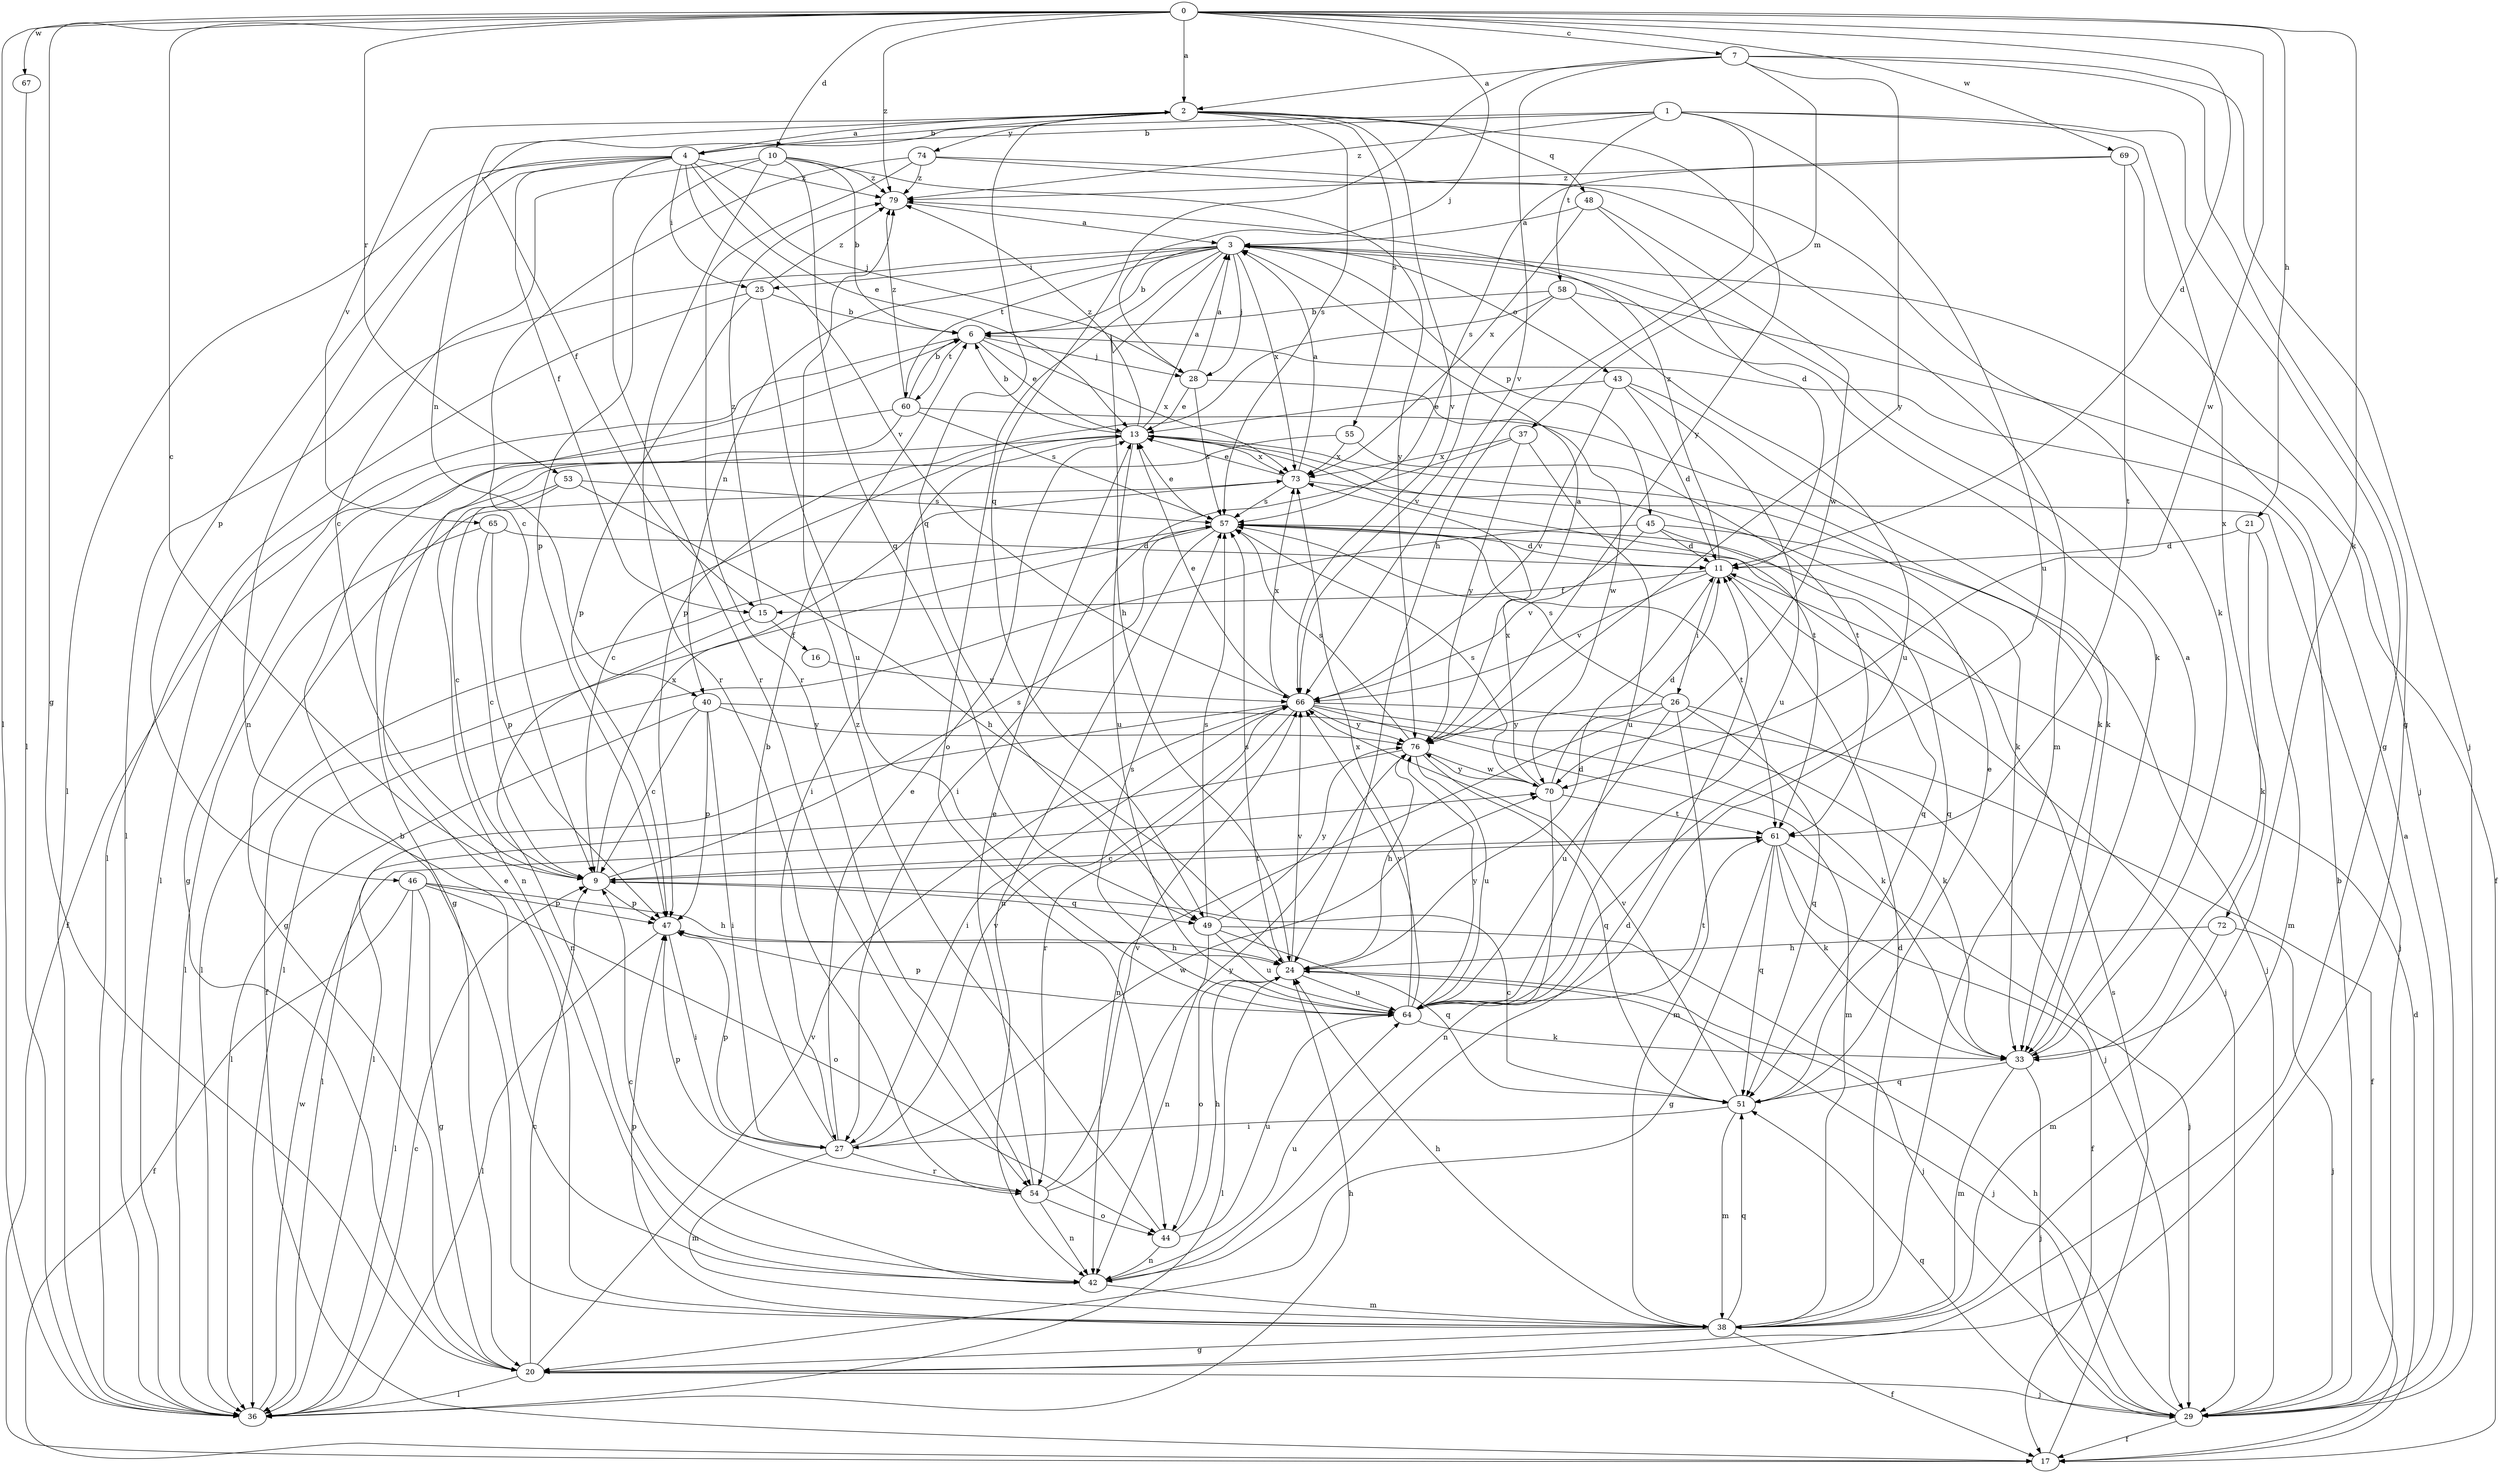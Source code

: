 strict digraph  {
0;
1;
2;
3;
4;
6;
7;
9;
10;
11;
13;
15;
16;
17;
20;
21;
24;
25;
26;
27;
28;
29;
33;
36;
37;
38;
40;
42;
43;
44;
45;
46;
47;
48;
49;
51;
53;
54;
55;
57;
58;
60;
61;
64;
65;
66;
67;
69;
70;
72;
73;
74;
76;
79;
0 -> 2  [label=a];
0 -> 7  [label=c];
0 -> 9  [label=c];
0 -> 10  [label=d];
0 -> 11  [label=d];
0 -> 20  [label=g];
0 -> 21  [label=h];
0 -> 28  [label=j];
0 -> 33  [label=k];
0 -> 36  [label=l];
0 -> 53  [label=r];
0 -> 67  [label=w];
0 -> 69  [label=w];
0 -> 70  [label=w];
0 -> 79  [label=z];
1 -> 4  [label=b];
1 -> 15  [label=f];
1 -> 20  [label=g];
1 -> 24  [label=h];
1 -> 58  [label=t];
1 -> 64  [label=u];
1 -> 72  [label=x];
1 -> 79  [label=z];
2 -> 4  [label=b];
2 -> 40  [label=n];
2 -> 48  [label=q];
2 -> 49  [label=q];
2 -> 55  [label=s];
2 -> 57  [label=s];
2 -> 65  [label=v];
2 -> 66  [label=v];
2 -> 74  [label=y];
2 -> 76  [label=y];
3 -> 6  [label=b];
3 -> 24  [label=h];
3 -> 25  [label=i];
3 -> 28  [label=j];
3 -> 33  [label=k];
3 -> 36  [label=l];
3 -> 40  [label=n];
3 -> 43  [label=o];
3 -> 44  [label=o];
3 -> 45  [label=p];
3 -> 60  [label=t];
3 -> 73  [label=x];
4 -> 2  [label=a];
4 -> 13  [label=e];
4 -> 15  [label=f];
4 -> 25  [label=i];
4 -> 28  [label=j];
4 -> 36  [label=l];
4 -> 42  [label=n];
4 -> 46  [label=p];
4 -> 54  [label=r];
4 -> 66  [label=v];
4 -> 79  [label=z];
6 -> 13  [label=e];
6 -> 28  [label=j];
6 -> 36  [label=l];
6 -> 60  [label=t];
6 -> 73  [label=x];
7 -> 2  [label=a];
7 -> 20  [label=g];
7 -> 29  [label=j];
7 -> 37  [label=m];
7 -> 49  [label=q];
7 -> 66  [label=v];
7 -> 76  [label=y];
9 -> 47  [label=p];
9 -> 49  [label=q];
9 -> 57  [label=s];
9 -> 61  [label=t];
9 -> 73  [label=x];
10 -> 6  [label=b];
10 -> 9  [label=c];
10 -> 47  [label=p];
10 -> 49  [label=q];
10 -> 54  [label=r];
10 -> 76  [label=y];
10 -> 79  [label=z];
11 -> 15  [label=f];
11 -> 26  [label=i];
11 -> 29  [label=j];
11 -> 66  [label=v];
11 -> 79  [label=z];
13 -> 3  [label=a];
13 -> 6  [label=b];
13 -> 9  [label=c];
13 -> 27  [label=i];
13 -> 33  [label=k];
13 -> 61  [label=t];
13 -> 64  [label=u];
13 -> 73  [label=x];
13 -> 79  [label=z];
15 -> 16  [label=f];
15 -> 42  [label=n];
15 -> 79  [label=z];
16 -> 66  [label=v];
17 -> 11  [label=d];
17 -> 57  [label=s];
20 -> 9  [label=c];
20 -> 29  [label=j];
20 -> 36  [label=l];
20 -> 66  [label=v];
21 -> 11  [label=d];
21 -> 33  [label=k];
21 -> 38  [label=m];
24 -> 11  [label=d];
24 -> 29  [label=j];
24 -> 36  [label=l];
24 -> 44  [label=o];
24 -> 57  [label=s];
24 -> 64  [label=u];
24 -> 66  [label=v];
25 -> 6  [label=b];
25 -> 36  [label=l];
25 -> 47  [label=p];
25 -> 64  [label=u];
25 -> 79  [label=z];
26 -> 29  [label=j];
26 -> 38  [label=m];
26 -> 42  [label=n];
26 -> 51  [label=q];
26 -> 57  [label=s];
26 -> 64  [label=u];
26 -> 76  [label=y];
27 -> 6  [label=b];
27 -> 13  [label=e];
27 -> 38  [label=m];
27 -> 47  [label=p];
27 -> 54  [label=r];
27 -> 66  [label=v];
27 -> 70  [label=w];
28 -> 3  [label=a];
28 -> 13  [label=e];
28 -> 57  [label=s];
28 -> 70  [label=w];
29 -> 3  [label=a];
29 -> 6  [label=b];
29 -> 17  [label=f];
29 -> 24  [label=h];
29 -> 51  [label=q];
33 -> 3  [label=a];
33 -> 29  [label=j];
33 -> 38  [label=m];
33 -> 51  [label=q];
36 -> 9  [label=c];
36 -> 24  [label=h];
36 -> 70  [label=w];
37 -> 27  [label=i];
37 -> 64  [label=u];
37 -> 73  [label=x];
37 -> 76  [label=y];
38 -> 6  [label=b];
38 -> 11  [label=d];
38 -> 13  [label=e];
38 -> 17  [label=f];
38 -> 20  [label=g];
38 -> 24  [label=h];
38 -> 47  [label=p];
38 -> 51  [label=q];
40 -> 9  [label=c];
40 -> 27  [label=i];
40 -> 33  [label=k];
40 -> 36  [label=l];
40 -> 47  [label=p];
40 -> 76  [label=y];
42 -> 9  [label=c];
42 -> 11  [label=d];
42 -> 38  [label=m];
42 -> 64  [label=u];
43 -> 11  [label=d];
43 -> 13  [label=e];
43 -> 33  [label=k];
43 -> 64  [label=u];
43 -> 66  [label=v];
44 -> 24  [label=h];
44 -> 42  [label=n];
44 -> 64  [label=u];
44 -> 79  [label=z];
45 -> 11  [label=d];
45 -> 29  [label=j];
45 -> 36  [label=l];
45 -> 51  [label=q];
45 -> 66  [label=v];
46 -> 17  [label=f];
46 -> 20  [label=g];
46 -> 24  [label=h];
46 -> 36  [label=l];
46 -> 44  [label=o];
46 -> 47  [label=p];
47 -> 24  [label=h];
47 -> 27  [label=i];
47 -> 36  [label=l];
48 -> 3  [label=a];
48 -> 11  [label=d];
48 -> 70  [label=w];
48 -> 73  [label=x];
49 -> 29  [label=j];
49 -> 42  [label=n];
49 -> 51  [label=q];
49 -> 57  [label=s];
49 -> 64  [label=u];
49 -> 76  [label=y];
51 -> 9  [label=c];
51 -> 13  [label=e];
51 -> 27  [label=i];
51 -> 38  [label=m];
51 -> 66  [label=v];
53 -> 9  [label=c];
53 -> 24  [label=h];
53 -> 42  [label=n];
53 -> 57  [label=s];
54 -> 13  [label=e];
54 -> 42  [label=n];
54 -> 44  [label=o];
54 -> 47  [label=p];
54 -> 66  [label=v];
54 -> 76  [label=y];
55 -> 20  [label=g];
55 -> 61  [label=t];
55 -> 73  [label=x];
57 -> 11  [label=d];
57 -> 13  [label=e];
57 -> 17  [label=f];
57 -> 36  [label=l];
57 -> 42  [label=n];
57 -> 51  [label=q];
57 -> 61  [label=t];
58 -> 6  [label=b];
58 -> 17  [label=f];
58 -> 47  [label=p];
58 -> 64  [label=u];
58 -> 66  [label=v];
60 -> 6  [label=b];
60 -> 17  [label=f];
60 -> 20  [label=g];
60 -> 33  [label=k];
60 -> 57  [label=s];
60 -> 79  [label=z];
61 -> 9  [label=c];
61 -> 17  [label=f];
61 -> 20  [label=g];
61 -> 29  [label=j];
61 -> 33  [label=k];
61 -> 51  [label=q];
64 -> 33  [label=k];
64 -> 47  [label=p];
64 -> 57  [label=s];
64 -> 61  [label=t];
64 -> 66  [label=v];
64 -> 73  [label=x];
64 -> 76  [label=y];
65 -> 9  [label=c];
65 -> 11  [label=d];
65 -> 36  [label=l];
65 -> 47  [label=p];
66 -> 13  [label=e];
66 -> 17  [label=f];
66 -> 27  [label=i];
66 -> 33  [label=k];
66 -> 36  [label=l];
66 -> 38  [label=m];
66 -> 54  [label=r];
66 -> 73  [label=x];
66 -> 76  [label=y];
67 -> 36  [label=l];
69 -> 29  [label=j];
69 -> 57  [label=s];
69 -> 61  [label=t];
69 -> 79  [label=z];
70 -> 11  [label=d];
70 -> 42  [label=n];
70 -> 57  [label=s];
70 -> 61  [label=t];
70 -> 73  [label=x];
70 -> 76  [label=y];
72 -> 24  [label=h];
72 -> 29  [label=j];
72 -> 38  [label=m];
73 -> 3  [label=a];
73 -> 13  [label=e];
73 -> 20  [label=g];
73 -> 29  [label=j];
73 -> 57  [label=s];
74 -> 9  [label=c];
74 -> 33  [label=k];
74 -> 38  [label=m];
74 -> 54  [label=r];
74 -> 79  [label=z];
76 -> 3  [label=a];
76 -> 24  [label=h];
76 -> 36  [label=l];
76 -> 51  [label=q];
76 -> 57  [label=s];
76 -> 64  [label=u];
76 -> 70  [label=w];
79 -> 3  [label=a];
}
